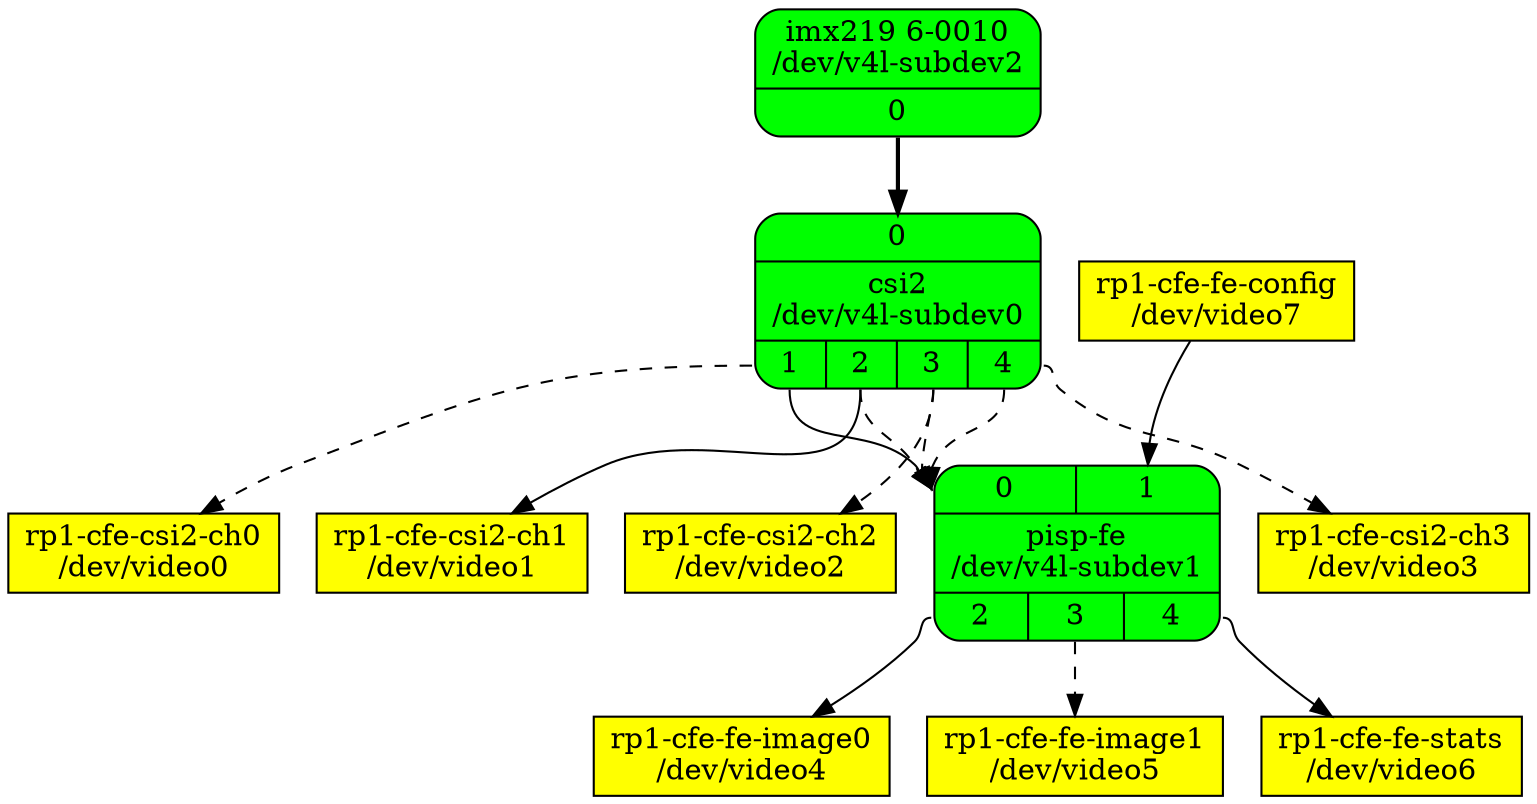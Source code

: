 digraph board {
	rankdir=TB
	n00000001 [label="{{<port0> 0} | csi2\n/dev/v4l-subdev0 | {<port1> 1 | <port2> 2 | <port3> 3 | <port4> 4}}", shape=Mrecord, style=filled, fillcolor=green]
	n00000001:port1 -> n00000011 [style=dashed]
	n00000001:port1 -> n00000007:port0
	n00000001:port2 -> n00000015
	n00000001:port2 -> n00000007:port0 [style=dashed]
	n00000001:port3 -> n00000019 [style=dashed]
	n00000001:port3 -> n00000007:port0 [style=dashed]
	n00000001:port4 -> n0000001d [style=dashed]
	n00000001:port4 -> n00000007:port0 [style=dashed]
	n00000007 [label="{{<port0> 0 | <port1> 1} | pisp-fe\n/dev/v4l-subdev1 | {<port2> 2 | <port3> 3 | <port4> 4}}", shape=Mrecord, style=filled, fillcolor=green]
	n00000007:port2 -> n00000021
	n00000007:port3 -> n00000025 [style=dashed]
	n00000007:port4 -> n00000029
	n0000000d [label="{imx219 6-0010\n/dev/v4l-subdev2 | {<port0> 0}}", shape=Mrecord, style=filled, fillcolor=green]
	n0000000d:port0 -> n00000001:port0 [style=bold]
	n00000011 [label="rp1-cfe-csi2-ch0\n/dev/video0", shape=box, style=filled, fillcolor=yellow]
	n00000015 [label="rp1-cfe-csi2-ch1\n/dev/video1", shape=box, style=filled, fillcolor=yellow]
	n00000019 [label="rp1-cfe-csi2-ch2\n/dev/video2", shape=box, style=filled, fillcolor=yellow]
	n0000001d [label="rp1-cfe-csi2-ch3\n/dev/video3", shape=box, style=filled, fillcolor=yellow]
	n00000021 [label="rp1-cfe-fe-image0\n/dev/video4", shape=box, style=filled, fillcolor=yellow]
	n00000025 [label="rp1-cfe-fe-image1\n/dev/video5", shape=box, style=filled, fillcolor=yellow]
	n00000029 [label="rp1-cfe-fe-stats\n/dev/video6", shape=box, style=filled, fillcolor=yellow]
	n0000002d [label="rp1-cfe-fe-config\n/dev/video7", shape=box, style=filled, fillcolor=yellow]
	n0000002d -> n00000007:port1
}
